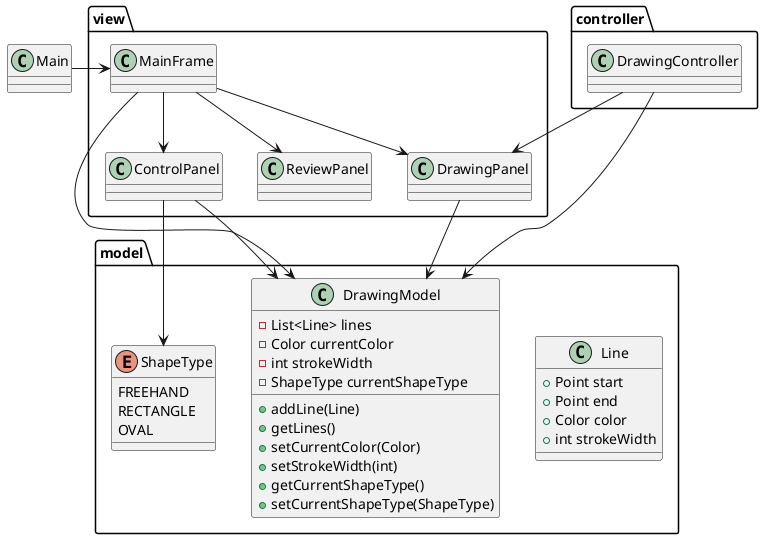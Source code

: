 @startuml
package model {
  class Line {
    +Point start
    +Point end
    +Color color
    +int strokeWidth
  }
  class DrawingModel {
    -List<Line> lines
    -Color currentColor
    -int strokeWidth
    -ShapeType currentShapeType
    +addLine(Line)
    +getLines()
    +setCurrentColor(Color)
    +setStrokeWidth(int)
    +getCurrentShapeType()
    +setCurrentShapeType(ShapeType)
  }
  enum ShapeType {
    FREEHAND
    RECTANGLE
    OVAL
  }
}

package view {
  class MainFrame
  class ControlPanel
  class DrawingPanel
  class ReviewPanel
}

package controller {
  class DrawingController
}

class Main

Main -> MainFrame
MainFrame --> ControlPanel
MainFrame --> DrawingPanel
MainFrame --> ReviewPanel
MainFrame --> DrawingModel
DrawingPanel --> DrawingModel
ControlPanel --> DrawingModel
ControlPanel --> ShapeType
DrawingController --> DrawingModel
DrawingController --> DrawingPanel
@enduml
